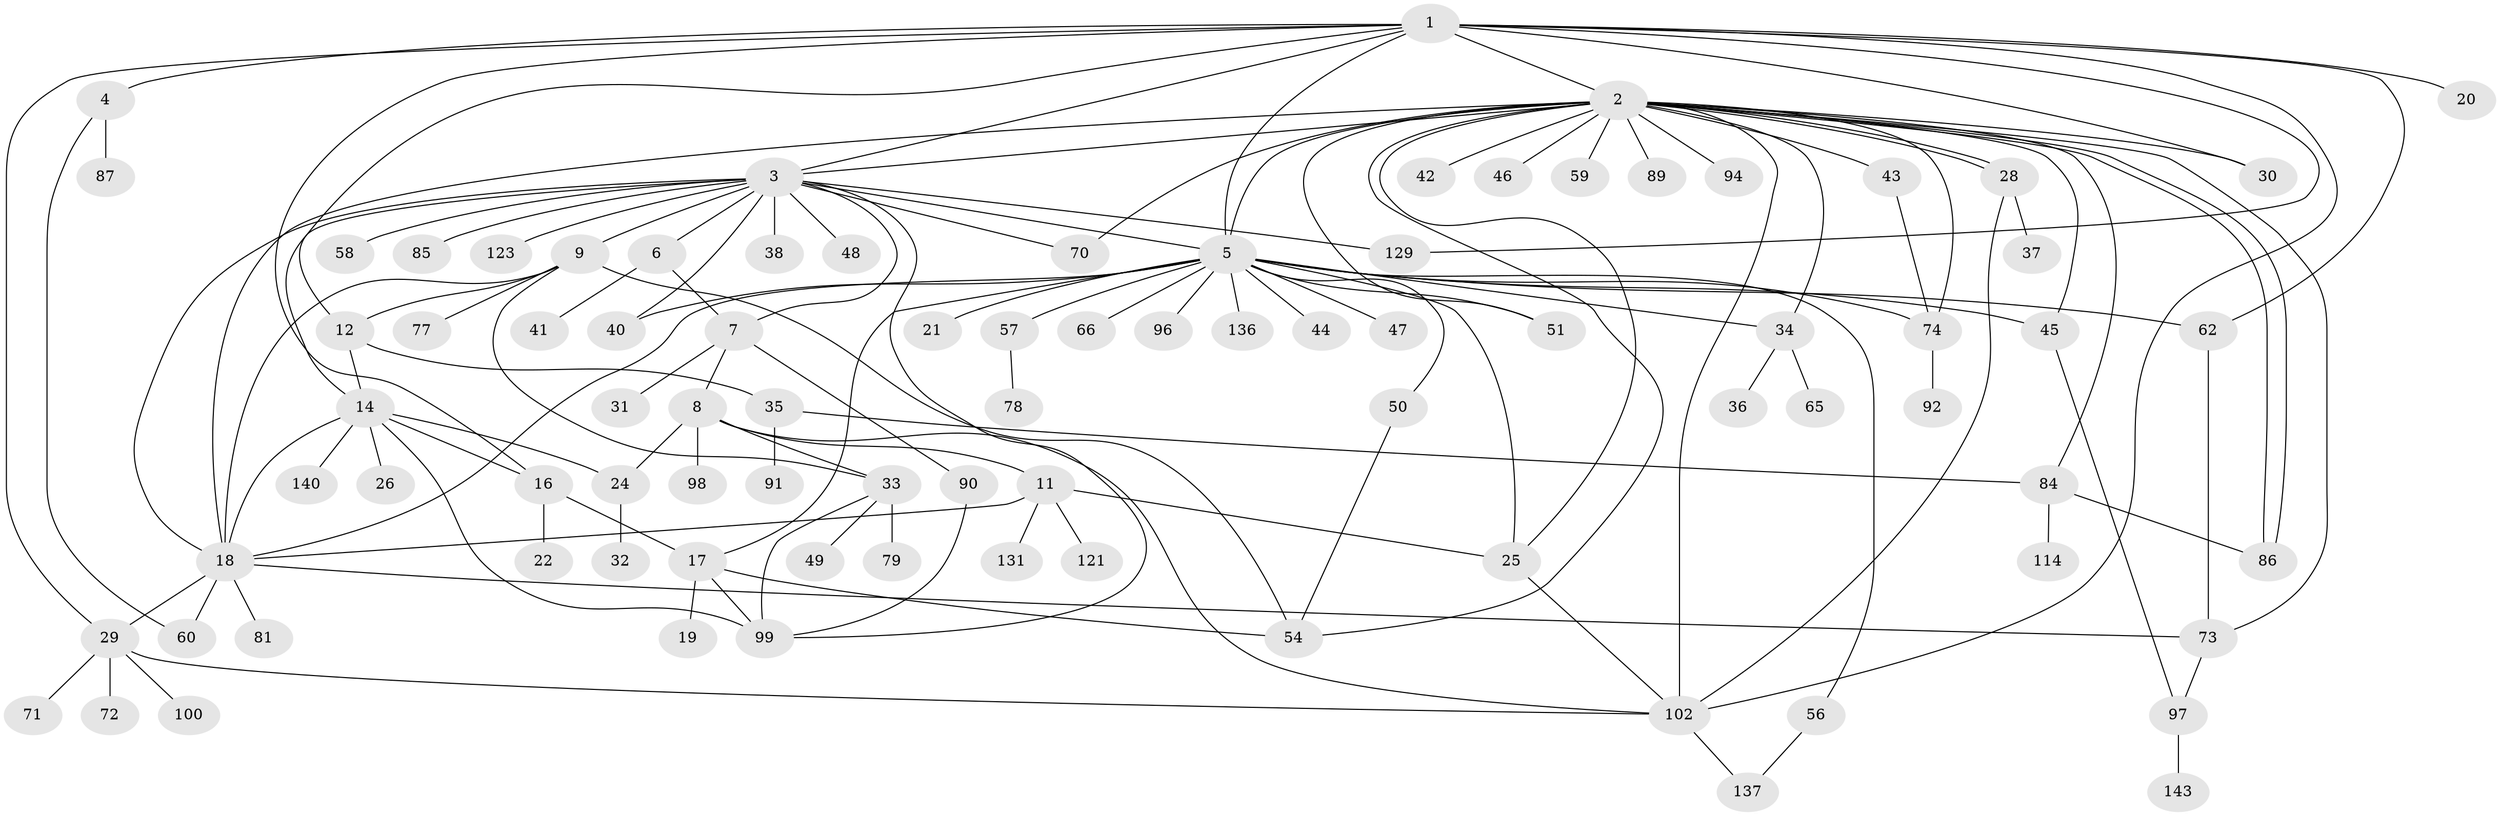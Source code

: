 // original degree distribution, {15: 0.013793103448275862, 21: 0.006896551724137931, 3: 0.0896551724137931, 27: 0.006896551724137931, 5: 0.07586206896551724, 6: 0.020689655172413793, 8: 0.006896551724137931, 2: 0.2206896551724138, 4: 0.06896551724137931, 13: 0.006896551724137931, 1: 0.4689655172413793, 12: 0.006896551724137931, 9: 0.006896551724137931}
// Generated by graph-tools (version 1.1) at 2025/18/03/04/25 18:18:16]
// undirected, 87 vertices, 135 edges
graph export_dot {
graph [start="1"]
  node [color=gray90,style=filled];
  1 [super="+76"];
  2 [super="+122+124+27+39+55+61"];
  3 [super="+82+10"];
  4;
  5 [super="+63+105+109+130+145+103+118+106"];
  6 [super="+141+53"];
  7;
  8;
  9;
  11;
  12 [super="+67+15"];
  14;
  16 [super="+23"];
  17;
  18 [super="+83+52+127+128+138"];
  19;
  20;
  21;
  22;
  24;
  25;
  26;
  28;
  29;
  30;
  31;
  32;
  33;
  34;
  35;
  36 [super="+68"];
  37;
  38;
  40;
  41;
  42;
  43 [super="+95+116+117"];
  44;
  45;
  46;
  47 [super="+93"];
  48;
  49;
  50;
  51 [super="+88+64"];
  54 [super="+111"];
  56;
  57 [super="+113"];
  58;
  59 [super="+110"];
  60 [super="+126"];
  62;
  65;
  66;
  70 [super="+115"];
  71;
  72;
  73;
  74 [super="+108+80"];
  77;
  78;
  79;
  81;
  84;
  85;
  86 [super="+120"];
  87;
  89;
  90;
  91;
  92;
  94;
  96;
  97;
  98;
  99 [super="+135"];
  100;
  102 [super="+132+112"];
  114;
  121;
  123;
  129 [super="+142"];
  131;
  136;
  137;
  140;
  143;
  1 -- 2 [weight=2];
  1 -- 3;
  1 -- 4;
  1 -- 5 [weight=2];
  1 -- 12;
  1 -- 16;
  1 -- 20;
  1 -- 29;
  1 -- 30;
  1 -- 62;
  1 -- 129;
  1 -- 102;
  2 -- 3;
  2 -- 5 [weight=2];
  2 -- 25;
  2 -- 28;
  2 -- 28;
  2 -- 43;
  2 -- 46;
  2 -- 51 [weight=2];
  2 -- 54;
  2 -- 73;
  2 -- 86;
  2 -- 86;
  2 -- 89;
  2 -- 34;
  2 -- 74 [weight=2];
  2 -- 42 [weight=2];
  2 -- 45;
  2 -- 59;
  2 -- 94;
  2 -- 30;
  2 -- 84;
  2 -- 102;
  2 -- 70;
  2 -- 18;
  3 -- 5;
  3 -- 6;
  3 -- 9;
  3 -- 14;
  3 -- 38;
  3 -- 58;
  3 -- 70;
  3 -- 85;
  3 -- 129;
  3 -- 40;
  3 -- 99;
  3 -- 48;
  3 -- 18;
  3 -- 7;
  3 -- 123;
  4 -- 60;
  4 -- 87;
  5 -- 17;
  5 -- 18;
  5 -- 21;
  5 -- 34;
  5 -- 40;
  5 -- 44;
  5 -- 45;
  5 -- 47;
  5 -- 50;
  5 -- 51;
  5 -- 56;
  5 -- 57;
  5 -- 62;
  5 -- 66;
  5 -- 74;
  5 -- 96;
  5 -- 25;
  5 -- 136;
  6 -- 7;
  6 -- 41;
  7 -- 8;
  7 -- 31;
  7 -- 90;
  8 -- 11;
  8 -- 24;
  8 -- 33;
  8 -- 98;
  8 -- 102;
  9 -- 12;
  9 -- 18;
  9 -- 33;
  9 -- 77;
  9 -- 54;
  11 -- 25;
  11 -- 121;
  11 -- 131;
  11 -- 18;
  12 -- 35;
  12 -- 14;
  14 -- 18;
  14 -- 24;
  14 -- 26;
  14 -- 140;
  14 -- 99;
  14 -- 16;
  16 -- 17;
  16 -- 22;
  17 -- 19;
  17 -- 54;
  17 -- 99;
  18 -- 29;
  18 -- 73;
  18 -- 81;
  18 -- 60;
  24 -- 32;
  25 -- 102;
  28 -- 37;
  28 -- 102;
  29 -- 71;
  29 -- 72;
  29 -- 100;
  29 -- 102;
  33 -- 49;
  33 -- 79;
  33 -- 99;
  34 -- 36;
  34 -- 65;
  35 -- 84;
  35 -- 91;
  43 -- 74;
  45 -- 97;
  50 -- 54;
  56 -- 137;
  57 -- 78;
  62 -- 73;
  73 -- 97;
  74 -- 92;
  84 -- 86;
  84 -- 114;
  90 -- 99;
  97 -- 143;
  102 -- 137;
}

